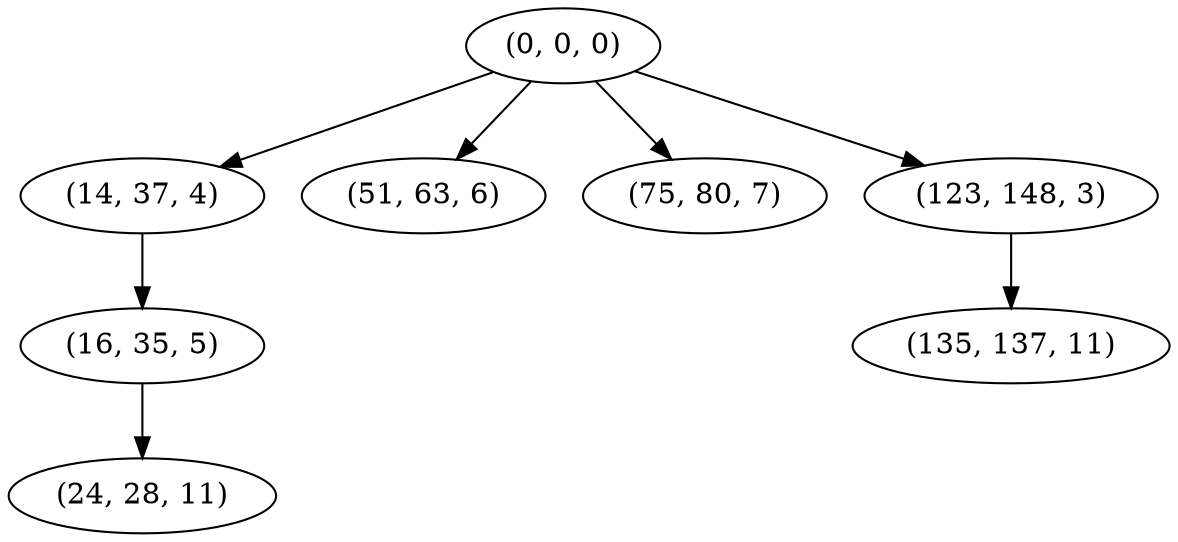 digraph tree {
    "(0, 0, 0)";
    "(14, 37, 4)";
    "(16, 35, 5)";
    "(24, 28, 11)";
    "(51, 63, 6)";
    "(75, 80, 7)";
    "(123, 148, 3)";
    "(135, 137, 11)";
    "(0, 0, 0)" -> "(14, 37, 4)";
    "(0, 0, 0)" -> "(51, 63, 6)";
    "(0, 0, 0)" -> "(75, 80, 7)";
    "(0, 0, 0)" -> "(123, 148, 3)";
    "(14, 37, 4)" -> "(16, 35, 5)";
    "(16, 35, 5)" -> "(24, 28, 11)";
    "(123, 148, 3)" -> "(135, 137, 11)";
}
